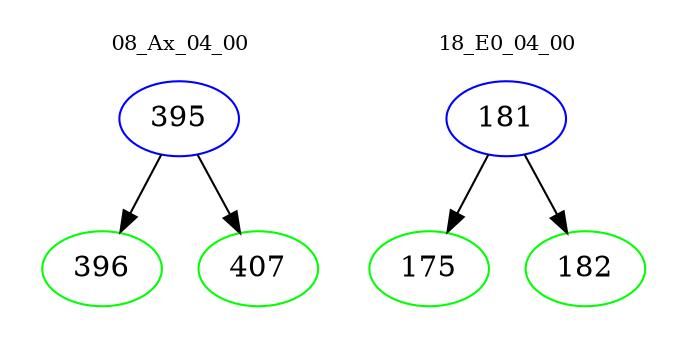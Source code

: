digraph{
subgraph cluster_0 {
color = white
label = "08_Ax_04_00";
fontsize=10;
T0_395 [label="395", color="blue"]
T0_395 -> T0_396 [color="black"]
T0_396 [label="396", color="green"]
T0_395 -> T0_407 [color="black"]
T0_407 [label="407", color="green"]
}
subgraph cluster_1 {
color = white
label = "18_E0_04_00";
fontsize=10;
T1_181 [label="181", color="blue"]
T1_181 -> T1_175 [color="black"]
T1_175 [label="175", color="green"]
T1_181 -> T1_182 [color="black"]
T1_182 [label="182", color="green"]
}
}
